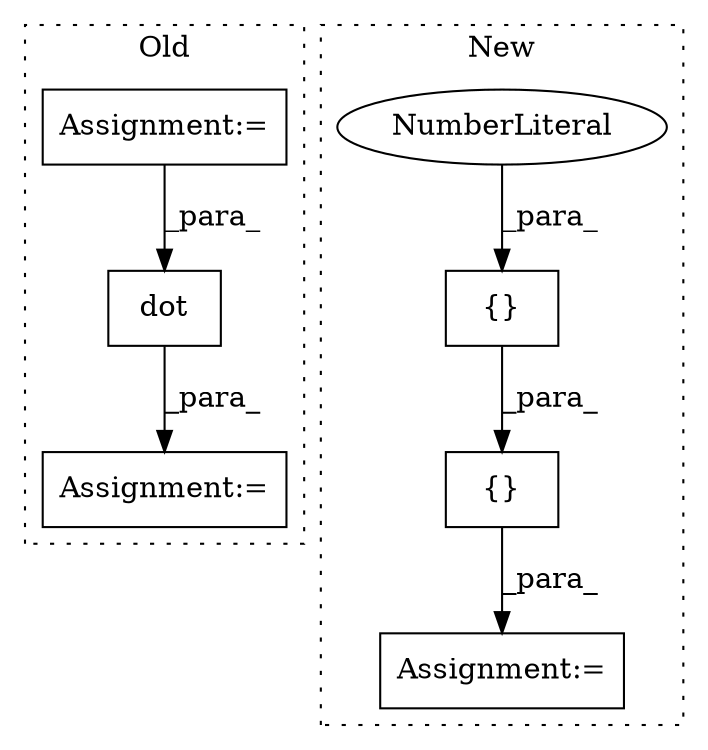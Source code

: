 digraph G {
subgraph cluster0 {
1 [label="dot" a="32" s="7532,7567" l="4,1" shape="box"];
3 [label="Assignment:=" a="7" s="7636" l="1" shape="box"];
5 [label="Assignment:=" a="7" s="7171" l="1" shape="box"];
label = "Old";
style="dotted";
}
subgraph cluster1 {
2 [label="{}" a="4" s="5981,5985" l="1,1" shape="box"];
4 [label="Assignment:=" a="7" s="6346" l="1" shape="box"];
6 [label="NumberLiteral" a="34" s="5984" l="1" shape="ellipse"];
7 [label="{}" a="4" s="5958,5992" l="1,1" shape="box"];
label = "New";
style="dotted";
}
1 -> 3 [label="_para_"];
2 -> 7 [label="_para_"];
5 -> 1 [label="_para_"];
6 -> 2 [label="_para_"];
7 -> 4 [label="_para_"];
}